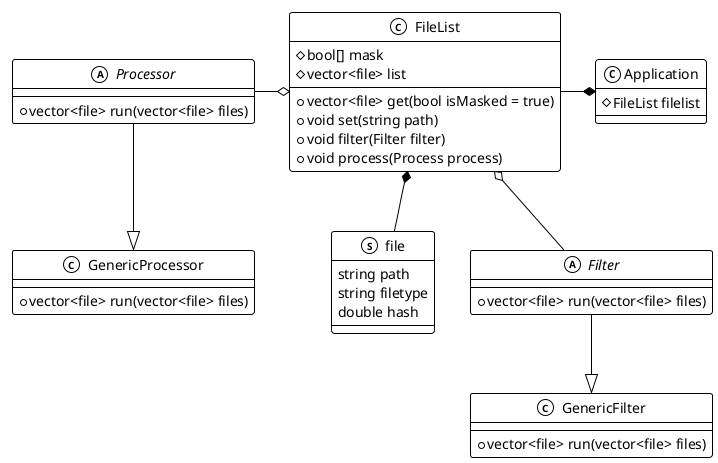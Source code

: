 @startuml classes
!theme mono
class Application {
    #FileList filelist
}

class FileList {
    #bool[] mask
    #vector<file> list
    +vector<file> get(bool isMasked = true)
    +void set(string path)
    +void filter(Filter filter)
    +void process(Process process)
}
Application *-left- FileList

struct file {
    string path
    string filetype
    double hash
}
FileList *-- file

abstract class Filter {
    +vector<file> run(vector<file> files)
}
FileList o-- Filter

abstract class Processor {
    +vector<file> run(vector<file> files)
}
FileList o-left- Processor

class GenericProcessor {
    +vector<file> run(vector<file> files)
}
Processor -down-|> GenericProcessor

class GenericFilter {
    +vector<file> run(vector<file> files)
}
Filter -down-|> GenericFilter
@enduml
